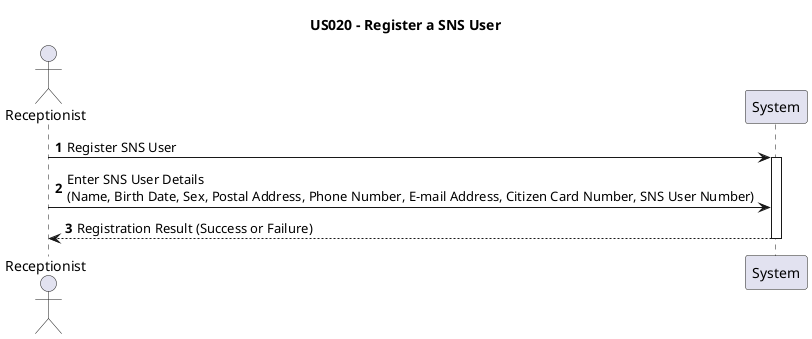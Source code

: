 @startuml
title US020 - Register a SNS User
autonumber
actor Receptionist as Reception

Reception -> System: Register SNS User
activate System

' Receptionist provides details for the SNS user
Reception -> System: Enter SNS User Details\n(Name, Birth Date, Sex, Postal Address, Phone Number, E-mail Address, Citizen Card Number, SNS User Number)

' System processes the request and confirms the SNS user registration
System --> Reception: Registration Result (Success or Failure)

deactivate System
@enduml
